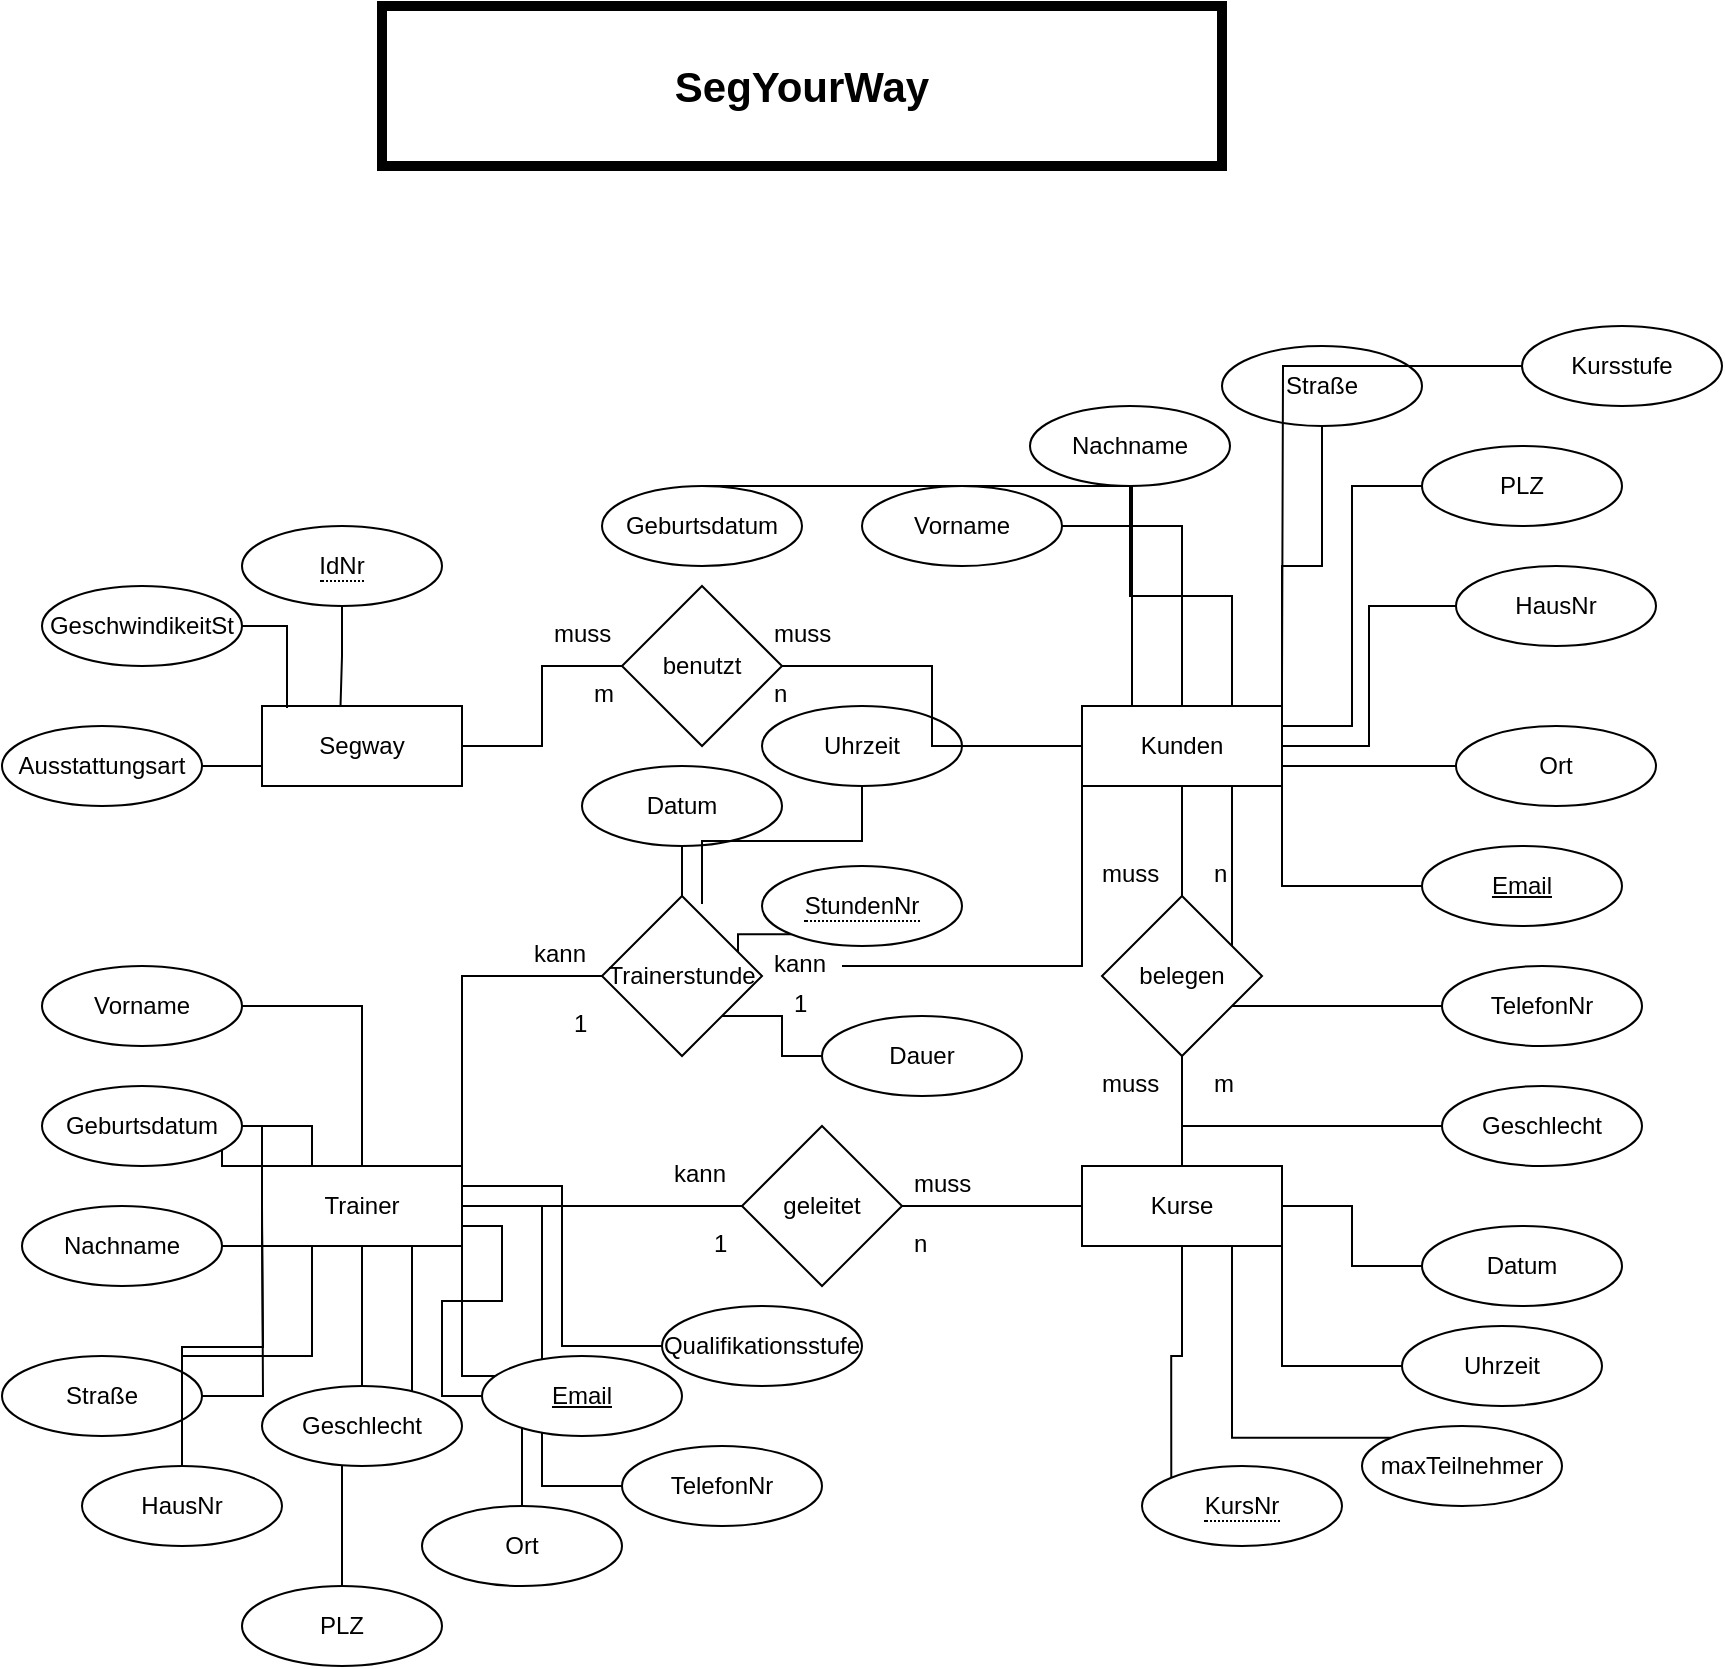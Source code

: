 <mxfile version="16.6.1" type="github">
  <diagram id="xa9sk0alCmfFrsAKKkX3" name="Page-1">
    <mxGraphModel dx="889" dy="608" grid="1" gridSize="10" guides="1" tooltips="1" connect="1" arrows="1" fold="1" page="1" pageScale="1" pageWidth="827" pageHeight="1169" math="0" shadow="0">
      <root>
        <mxCell id="0" />
        <mxCell id="1" parent="0" />
        <mxCell id="jfP-JsLQYHJmiWU-nPho-25" style="edgeStyle=orthogonalEdgeStyle;rounded=0;orthogonalLoop=1;jettySize=auto;html=1;entryX=0.5;entryY=0;entryDx=0;entryDy=0;endArrow=none;endFill=0;" parent="1" source="jfP-JsLQYHJmiWU-nPho-1" target="jfP-JsLQYHJmiWU-nPho-4" edge="1">
          <mxGeometry relative="1" as="geometry" />
        </mxCell>
        <mxCell id="jfP-JsLQYHJmiWU-nPho-1" value="Vorname" style="ellipse;whiteSpace=wrap;html=1;align=center;" parent="1" vertex="1">
          <mxGeometry x="860" y="300" width="100" height="40" as="geometry" />
        </mxCell>
        <mxCell id="jfP-JsLQYHJmiWU-nPho-88" style="edgeStyle=orthogonalEdgeStyle;rounded=0;orthogonalLoop=1;jettySize=auto;html=1;exitX=0.5;exitY=1;exitDx=0;exitDy=0;entryX=0.392;entryY=0.049;entryDx=0;entryDy=0;entryPerimeter=0;endArrow=none;endFill=0;" parent="1" source="jfP-JsLQYHJmiWU-nPho-2" target="jfP-JsLQYHJmiWU-nPho-3" edge="1">
          <mxGeometry relative="1" as="geometry" />
        </mxCell>
        <mxCell id="jfP-JsLQYHJmiWU-nPho-2" value="&lt;span style=&quot;border-bottom: 1px dotted&quot;&gt;IdNr&lt;/span&gt;" style="ellipse;whiteSpace=wrap;html=1;align=center;" parent="1" vertex="1">
          <mxGeometry x="550" y="320" width="100" height="40" as="geometry" />
        </mxCell>
        <mxCell id="V0lOJY2KnBOgqQhSuJOt-18" value="" style="edgeStyle=orthogonalEdgeStyle;rounded=0;orthogonalLoop=1;jettySize=auto;html=1;endArrow=none;endFill=0;" edge="1" parent="1" source="jfP-JsLQYHJmiWU-nPho-3" target="V0lOJY2KnBOgqQhSuJOt-17">
          <mxGeometry relative="1" as="geometry" />
        </mxCell>
        <mxCell id="jfP-JsLQYHJmiWU-nPho-3" value="Segway" style="whiteSpace=wrap;html=1;align=center;" parent="1" vertex="1">
          <mxGeometry x="560" y="410" width="100" height="40" as="geometry" />
        </mxCell>
        <mxCell id="jfP-JsLQYHJmiWU-nPho-100" value="" style="edgeStyle=orthogonalEdgeStyle;rounded=0;orthogonalLoop=1;jettySize=auto;html=1;fontSize=21;endArrow=none;endFill=0;" parent="1" source="jfP-JsLQYHJmiWU-nPho-4" target="jfP-JsLQYHJmiWU-nPho-99" edge="1">
          <mxGeometry relative="1" as="geometry" />
        </mxCell>
        <mxCell id="jfP-JsLQYHJmiWU-nPho-4" value="Kunden" style="whiteSpace=wrap;html=1;align=center;" parent="1" vertex="1">
          <mxGeometry x="970" y="410" width="100" height="40" as="geometry" />
        </mxCell>
        <mxCell id="jfP-JsLQYHJmiWU-nPho-78" value="" style="edgeStyle=orthogonalEdgeStyle;rounded=0;orthogonalLoop=1;jettySize=auto;html=1;endArrow=none;endFill=0;" parent="1" source="jfP-JsLQYHJmiWU-nPho-5" target="jfP-JsLQYHJmiWU-nPho-77" edge="1">
          <mxGeometry relative="1" as="geometry" />
        </mxCell>
        <mxCell id="jfP-JsLQYHJmiWU-nPho-95" value="" style="edgeStyle=orthogonalEdgeStyle;rounded=0;orthogonalLoop=1;jettySize=auto;html=1;fontSize=21;endArrow=none;endFill=0;" parent="1" source="jfP-JsLQYHJmiWU-nPho-5" target="jfP-JsLQYHJmiWU-nPho-94" edge="1">
          <mxGeometry relative="1" as="geometry">
            <Array as="points">
              <mxPoint x="660" y="545" />
            </Array>
          </mxGeometry>
        </mxCell>
        <mxCell id="jfP-JsLQYHJmiWU-nPho-5" value="Trainer" style="whiteSpace=wrap;html=1;align=center;" parent="1" vertex="1">
          <mxGeometry x="560" y="640" width="100" height="40" as="geometry" />
        </mxCell>
        <mxCell id="jfP-JsLQYHJmiWU-nPho-6" value="Kurse" style="whiteSpace=wrap;html=1;align=center;" parent="1" vertex="1">
          <mxGeometry x="970" y="640" width="100" height="40" as="geometry" />
        </mxCell>
        <mxCell id="jfP-JsLQYHJmiWU-nPho-26" style="edgeStyle=orthogonalEdgeStyle;rounded=0;orthogonalLoop=1;jettySize=auto;html=1;entryX=0.75;entryY=0;entryDx=0;entryDy=0;endArrow=none;endFill=0;" parent="1" source="jfP-JsLQYHJmiWU-nPho-11" target="jfP-JsLQYHJmiWU-nPho-4" edge="1">
          <mxGeometry relative="1" as="geometry" />
        </mxCell>
        <mxCell id="jfP-JsLQYHJmiWU-nPho-11" value="Nachname" style="ellipse;whiteSpace=wrap;html=1;align=center;" parent="1" vertex="1">
          <mxGeometry x="944" y="260" width="100" height="40" as="geometry" />
        </mxCell>
        <mxCell id="jfP-JsLQYHJmiWU-nPho-27" style="edgeStyle=orthogonalEdgeStyle;rounded=0;orthogonalLoop=1;jettySize=auto;html=1;entryX=1;entryY=0;entryDx=0;entryDy=0;endArrow=none;endFill=0;" parent="1" source="jfP-JsLQYHJmiWU-nPho-12" target="jfP-JsLQYHJmiWU-nPho-4" edge="1">
          <mxGeometry relative="1" as="geometry" />
        </mxCell>
        <mxCell id="jfP-JsLQYHJmiWU-nPho-12" value="Straße" style="ellipse;whiteSpace=wrap;html=1;align=center;" parent="1" vertex="1">
          <mxGeometry x="1040" y="230" width="100" height="40" as="geometry" />
        </mxCell>
        <mxCell id="jfP-JsLQYHJmiWU-nPho-28" style="edgeStyle=orthogonalEdgeStyle;rounded=0;orthogonalLoop=1;jettySize=auto;html=1;entryX=1;entryY=0.25;entryDx=0;entryDy=0;endArrow=none;endFill=0;" parent="1" source="jfP-JsLQYHJmiWU-nPho-13" target="jfP-JsLQYHJmiWU-nPho-4" edge="1">
          <mxGeometry relative="1" as="geometry" />
        </mxCell>
        <mxCell id="jfP-JsLQYHJmiWU-nPho-13" value="PLZ" style="ellipse;whiteSpace=wrap;html=1;align=center;" parent="1" vertex="1">
          <mxGeometry x="1140" y="280" width="100" height="40" as="geometry" />
        </mxCell>
        <mxCell id="jfP-JsLQYHJmiWU-nPho-29" style="edgeStyle=orthogonalEdgeStyle;rounded=0;orthogonalLoop=1;jettySize=auto;html=1;entryX=1;entryY=0.5;entryDx=0;entryDy=0;endArrow=none;endFill=0;" parent="1" source="jfP-JsLQYHJmiWU-nPho-14" target="jfP-JsLQYHJmiWU-nPho-4" edge="1">
          <mxGeometry relative="1" as="geometry" />
        </mxCell>
        <mxCell id="jfP-JsLQYHJmiWU-nPho-14" value="HausNr" style="ellipse;whiteSpace=wrap;html=1;align=center;" parent="1" vertex="1">
          <mxGeometry x="1157" y="340" width="100" height="40" as="geometry" />
        </mxCell>
        <mxCell id="jfP-JsLQYHJmiWU-nPho-32" style="edgeStyle=orthogonalEdgeStyle;rounded=0;orthogonalLoop=1;jettySize=auto;html=1;entryX=1;entryY=0.75;entryDx=0;entryDy=0;endArrow=none;endFill=0;" parent="1" source="jfP-JsLQYHJmiWU-nPho-15" target="jfP-JsLQYHJmiWU-nPho-4" edge="1">
          <mxGeometry relative="1" as="geometry" />
        </mxCell>
        <mxCell id="jfP-JsLQYHJmiWU-nPho-15" value="Ort" style="ellipse;whiteSpace=wrap;html=1;align=center;" parent="1" vertex="1">
          <mxGeometry x="1157" y="420" width="100" height="40" as="geometry" />
        </mxCell>
        <mxCell id="jfP-JsLQYHJmiWU-nPho-24" style="edgeStyle=orthogonalEdgeStyle;rounded=0;orthogonalLoop=1;jettySize=auto;html=1;entryX=0.25;entryY=0;entryDx=0;entryDy=0;endArrow=none;endFill=0;" parent="1" source="jfP-JsLQYHJmiWU-nPho-16" target="jfP-JsLQYHJmiWU-nPho-4" edge="1">
          <mxGeometry relative="1" as="geometry">
            <Array as="points">
              <mxPoint x="995" y="300" />
            </Array>
          </mxGeometry>
        </mxCell>
        <mxCell id="jfP-JsLQYHJmiWU-nPho-16" value="Geburtsdatum" style="ellipse;whiteSpace=wrap;html=1;align=center;" parent="1" vertex="1">
          <mxGeometry x="730" y="300" width="100" height="40" as="geometry" />
        </mxCell>
        <mxCell id="jfP-JsLQYHJmiWU-nPho-35" style="edgeStyle=orthogonalEdgeStyle;rounded=0;orthogonalLoop=1;jettySize=auto;html=1;entryX=0.5;entryY=1;entryDx=0;entryDy=0;endArrow=none;endFill=0;startArrow=none;" parent="1" source="jfP-JsLQYHJmiWU-nPho-99" target="jfP-JsLQYHJmiWU-nPho-4" edge="1">
          <mxGeometry relative="1" as="geometry" />
        </mxCell>
        <mxCell id="jfP-JsLQYHJmiWU-nPho-17" value="Geschlecht" style="ellipse;whiteSpace=wrap;html=1;align=center;" parent="1" vertex="1">
          <mxGeometry x="1150" y="600" width="100" height="40" as="geometry" />
        </mxCell>
        <mxCell id="jfP-JsLQYHJmiWU-nPho-34" style="edgeStyle=orthogonalEdgeStyle;rounded=0;orthogonalLoop=1;jettySize=auto;html=1;entryX=0.75;entryY=1;entryDx=0;entryDy=0;endArrow=none;endFill=0;" parent="1" source="jfP-JsLQYHJmiWU-nPho-18" target="jfP-JsLQYHJmiWU-nPho-4" edge="1">
          <mxGeometry relative="1" as="geometry" />
        </mxCell>
        <mxCell id="jfP-JsLQYHJmiWU-nPho-18" value="TelefonNr" style="ellipse;whiteSpace=wrap;html=1;align=center;" parent="1" vertex="1">
          <mxGeometry x="1150" y="540" width="100" height="40" as="geometry" />
        </mxCell>
        <mxCell id="jfP-JsLQYHJmiWU-nPho-33" style="edgeStyle=orthogonalEdgeStyle;rounded=0;orthogonalLoop=1;jettySize=auto;html=1;entryX=1;entryY=1;entryDx=0;entryDy=0;endArrow=none;endFill=0;" parent="1" source="jfP-JsLQYHJmiWU-nPho-19" target="jfP-JsLQYHJmiWU-nPho-4" edge="1">
          <mxGeometry relative="1" as="geometry" />
        </mxCell>
        <mxCell id="jfP-JsLQYHJmiWU-nPho-19" value="Email" style="ellipse;whiteSpace=wrap;html=1;align=center;fontStyle=4" parent="1" vertex="1">
          <mxGeometry x="1140" y="480" width="100" height="40" as="geometry" />
        </mxCell>
        <mxCell id="jfP-JsLQYHJmiWU-nPho-57" style="edgeStyle=orthogonalEdgeStyle;rounded=0;orthogonalLoop=1;jettySize=auto;html=1;endArrow=none;endFill=0;" parent="1" source="jfP-JsLQYHJmiWU-nPho-37" target="jfP-JsLQYHJmiWU-nPho-5" edge="1">
          <mxGeometry relative="1" as="geometry" />
        </mxCell>
        <mxCell id="jfP-JsLQYHJmiWU-nPho-37" value="Vorname" style="ellipse;whiteSpace=wrap;html=1;align=center;" parent="1" vertex="1">
          <mxGeometry x="450" y="540" width="100" height="40" as="geometry" />
        </mxCell>
        <mxCell id="jfP-JsLQYHJmiWU-nPho-59" style="edgeStyle=orthogonalEdgeStyle;rounded=0;orthogonalLoop=1;jettySize=auto;html=1;entryX=0;entryY=0;entryDx=0;entryDy=0;endArrow=none;endFill=0;" parent="1" source="jfP-JsLQYHJmiWU-nPho-39" target="jfP-JsLQYHJmiWU-nPho-5" edge="1">
          <mxGeometry relative="1" as="geometry" />
        </mxCell>
        <mxCell id="jfP-JsLQYHJmiWU-nPho-39" value="Nachname" style="ellipse;whiteSpace=wrap;html=1;align=center;" parent="1" vertex="1">
          <mxGeometry x="440" y="660" width="100" height="40" as="geometry" />
        </mxCell>
        <mxCell id="jfP-JsLQYHJmiWU-nPho-60" style="edgeStyle=orthogonalEdgeStyle;rounded=0;orthogonalLoop=1;jettySize=auto;html=1;endArrow=none;endFill=0;" parent="1" source="jfP-JsLQYHJmiWU-nPho-41" edge="1">
          <mxGeometry relative="1" as="geometry">
            <mxPoint x="560.0" y="660.0" as="targetPoint" />
          </mxGeometry>
        </mxCell>
        <mxCell id="jfP-JsLQYHJmiWU-nPho-41" value="Straße" style="ellipse;whiteSpace=wrap;html=1;align=center;" parent="1" vertex="1">
          <mxGeometry x="430" y="735" width="100" height="40" as="geometry" />
        </mxCell>
        <mxCell id="jfP-JsLQYHJmiWU-nPho-64" style="edgeStyle=orthogonalEdgeStyle;rounded=0;orthogonalLoop=1;jettySize=auto;html=1;entryX=0.75;entryY=1;entryDx=0;entryDy=0;endArrow=none;endFill=0;" parent="1" source="jfP-JsLQYHJmiWU-nPho-43" target="jfP-JsLQYHJmiWU-nPho-5" edge="1">
          <mxGeometry relative="1" as="geometry" />
        </mxCell>
        <mxCell id="jfP-JsLQYHJmiWU-nPho-43" value="PLZ" style="ellipse;whiteSpace=wrap;html=1;align=center;" parent="1" vertex="1">
          <mxGeometry x="550" y="850" width="100" height="40" as="geometry" />
        </mxCell>
        <mxCell id="jfP-JsLQYHJmiWU-nPho-61" style="edgeStyle=orthogonalEdgeStyle;rounded=0;orthogonalLoop=1;jettySize=auto;html=1;endArrow=none;endFill=0;" parent="1" source="jfP-JsLQYHJmiWU-nPho-45" edge="1">
          <mxGeometry relative="1" as="geometry">
            <mxPoint x="560.0" y="670.0" as="targetPoint" />
          </mxGeometry>
        </mxCell>
        <mxCell id="jfP-JsLQYHJmiWU-nPho-62" style="edgeStyle=orthogonalEdgeStyle;rounded=0;orthogonalLoop=1;jettySize=auto;html=1;entryX=0.25;entryY=1;entryDx=0;entryDy=0;endArrow=none;endFill=0;" parent="1" source="jfP-JsLQYHJmiWU-nPho-45" target="jfP-JsLQYHJmiWU-nPho-5" edge="1">
          <mxGeometry relative="1" as="geometry" />
        </mxCell>
        <mxCell id="jfP-JsLQYHJmiWU-nPho-45" value="HausNr" style="ellipse;whiteSpace=wrap;html=1;align=center;" parent="1" vertex="1">
          <mxGeometry x="470" y="790" width="100" height="40" as="geometry" />
        </mxCell>
        <mxCell id="jfP-JsLQYHJmiWU-nPho-65" style="edgeStyle=orthogonalEdgeStyle;rounded=0;orthogonalLoop=1;jettySize=auto;html=1;entryX=1;entryY=1;entryDx=0;entryDy=0;endArrow=none;endFill=0;" parent="1" source="jfP-JsLQYHJmiWU-nPho-47" target="jfP-JsLQYHJmiWU-nPho-5" edge="1">
          <mxGeometry relative="1" as="geometry" />
        </mxCell>
        <mxCell id="jfP-JsLQYHJmiWU-nPho-47" value="Ort" style="ellipse;whiteSpace=wrap;html=1;align=center;" parent="1" vertex="1">
          <mxGeometry x="640" y="810" width="100" height="40" as="geometry" />
        </mxCell>
        <mxCell id="jfP-JsLQYHJmiWU-nPho-58" style="edgeStyle=orthogonalEdgeStyle;rounded=0;orthogonalLoop=1;jettySize=auto;html=1;entryX=0.25;entryY=0;entryDx=0;entryDy=0;endArrow=none;endFill=0;" parent="1" source="jfP-JsLQYHJmiWU-nPho-49" target="jfP-JsLQYHJmiWU-nPho-5" edge="1">
          <mxGeometry relative="1" as="geometry" />
        </mxCell>
        <mxCell id="jfP-JsLQYHJmiWU-nPho-49" value="Geburtsdatum" style="ellipse;whiteSpace=wrap;html=1;align=center;" parent="1" vertex="1">
          <mxGeometry x="450" y="600" width="100" height="40" as="geometry" />
        </mxCell>
        <mxCell id="jfP-JsLQYHJmiWU-nPho-63" style="edgeStyle=orthogonalEdgeStyle;rounded=0;orthogonalLoop=1;jettySize=auto;html=1;entryX=0.5;entryY=1;entryDx=0;entryDy=0;endArrow=none;endFill=0;" parent="1" source="jfP-JsLQYHJmiWU-nPho-51" target="jfP-JsLQYHJmiWU-nPho-5" edge="1">
          <mxGeometry relative="1" as="geometry" />
        </mxCell>
        <mxCell id="jfP-JsLQYHJmiWU-nPho-51" value="Geschlecht" style="ellipse;whiteSpace=wrap;html=1;align=center;" parent="1" vertex="1">
          <mxGeometry x="560" y="750" width="100" height="40" as="geometry" />
        </mxCell>
        <mxCell id="jfP-JsLQYHJmiWU-nPho-67" style="edgeStyle=orthogonalEdgeStyle;rounded=0;orthogonalLoop=1;jettySize=auto;html=1;entryX=1;entryY=0.5;entryDx=0;entryDy=0;endArrow=none;endFill=0;" parent="1" source="jfP-JsLQYHJmiWU-nPho-53" target="jfP-JsLQYHJmiWU-nPho-5" edge="1">
          <mxGeometry relative="1" as="geometry" />
        </mxCell>
        <mxCell id="jfP-JsLQYHJmiWU-nPho-53" value="TelefonNr" style="ellipse;whiteSpace=wrap;html=1;align=center;" parent="1" vertex="1">
          <mxGeometry x="740" y="780" width="100" height="40" as="geometry" />
        </mxCell>
        <mxCell id="jfP-JsLQYHJmiWU-nPho-66" style="edgeStyle=orthogonalEdgeStyle;rounded=0;orthogonalLoop=1;jettySize=auto;html=1;entryX=1;entryY=0.75;entryDx=0;entryDy=0;endArrow=none;endFill=0;" parent="1" source="jfP-JsLQYHJmiWU-nPho-55" target="jfP-JsLQYHJmiWU-nPho-5" edge="1">
          <mxGeometry relative="1" as="geometry" />
        </mxCell>
        <mxCell id="jfP-JsLQYHJmiWU-nPho-55" value="Email" style="ellipse;whiteSpace=wrap;html=1;align=center;fontStyle=4" parent="1" vertex="1">
          <mxGeometry x="670" y="735" width="100" height="40" as="geometry" />
        </mxCell>
        <mxCell id="jfP-JsLQYHJmiWU-nPho-70" style="edgeStyle=orthogonalEdgeStyle;rounded=0;orthogonalLoop=1;jettySize=auto;html=1;entryX=1;entryY=0.25;entryDx=0;entryDy=0;endArrow=none;endFill=0;" parent="1" source="jfP-JsLQYHJmiWU-nPho-68" target="jfP-JsLQYHJmiWU-nPho-5" edge="1">
          <mxGeometry relative="1" as="geometry" />
        </mxCell>
        <mxCell id="jfP-JsLQYHJmiWU-nPho-68" value="Qualifikationsstufe" style="ellipse;whiteSpace=wrap;html=1;align=center;" parent="1" vertex="1">
          <mxGeometry x="760" y="710" width="100" height="40" as="geometry" />
        </mxCell>
        <mxCell id="jfP-JsLQYHJmiWU-nPho-73" style="edgeStyle=orthogonalEdgeStyle;rounded=0;orthogonalLoop=1;jettySize=auto;html=1;endArrow=none;endFill=0;" parent="1" source="jfP-JsLQYHJmiWU-nPho-72" edge="1">
          <mxGeometry relative="1" as="geometry">
            <mxPoint x="1070.0" y="400" as="targetPoint" />
          </mxGeometry>
        </mxCell>
        <mxCell id="jfP-JsLQYHJmiWU-nPho-72" value="Kursstufe" style="ellipse;whiteSpace=wrap;html=1;align=center;" parent="1" vertex="1">
          <mxGeometry x="1190" y="220" width="100" height="40" as="geometry" />
        </mxCell>
        <mxCell id="jfP-JsLQYHJmiWU-nPho-89" style="edgeStyle=orthogonalEdgeStyle;rounded=0;orthogonalLoop=1;jettySize=auto;html=1;exitX=1;exitY=0.5;exitDx=0;exitDy=0;entryX=0.125;entryY=0.025;entryDx=0;entryDy=0;entryPerimeter=0;endArrow=none;endFill=0;" parent="1" source="jfP-JsLQYHJmiWU-nPho-74" target="jfP-JsLQYHJmiWU-nPho-3" edge="1">
          <mxGeometry relative="1" as="geometry" />
        </mxCell>
        <mxCell id="jfP-JsLQYHJmiWU-nPho-74" value="GeschwindikeitSt" style="ellipse;whiteSpace=wrap;html=1;align=center;" parent="1" vertex="1">
          <mxGeometry x="450" y="350" width="100" height="40" as="geometry" />
        </mxCell>
        <mxCell id="jfP-JsLQYHJmiWU-nPho-90" style="edgeStyle=orthogonalEdgeStyle;rounded=0;orthogonalLoop=1;jettySize=auto;html=1;exitX=1;exitY=0.5;exitDx=0;exitDy=0;entryX=0;entryY=0.5;entryDx=0;entryDy=0;endArrow=none;endFill=0;" parent="1" source="jfP-JsLQYHJmiWU-nPho-75" target="jfP-JsLQYHJmiWU-nPho-3" edge="1">
          <mxGeometry relative="1" as="geometry" />
        </mxCell>
        <mxCell id="jfP-JsLQYHJmiWU-nPho-75" value="Ausstattungsart" style="ellipse;whiteSpace=wrap;html=1;align=center;" parent="1" vertex="1">
          <mxGeometry x="430" y="420" width="100" height="40" as="geometry" />
        </mxCell>
        <mxCell id="jfP-JsLQYHJmiWU-nPho-79" style="edgeStyle=orthogonalEdgeStyle;rounded=0;orthogonalLoop=1;jettySize=auto;html=1;entryX=0;entryY=0.5;entryDx=0;entryDy=0;endArrow=none;endFill=0;" parent="1" source="jfP-JsLQYHJmiWU-nPho-77" target="jfP-JsLQYHJmiWU-nPho-6" edge="1">
          <mxGeometry relative="1" as="geometry" />
        </mxCell>
        <mxCell id="jfP-JsLQYHJmiWU-nPho-77" value="geleitet" style="rhombus;whiteSpace=wrap;html=1;" parent="1" vertex="1">
          <mxGeometry x="800" y="620" width="80" height="80" as="geometry" />
        </mxCell>
        <mxCell id="jfP-JsLQYHJmiWU-nPho-84" style="edgeStyle=orthogonalEdgeStyle;rounded=0;orthogonalLoop=1;jettySize=auto;html=1;exitX=0;exitY=0.5;exitDx=0;exitDy=0;entryX=1;entryY=0.5;entryDx=0;entryDy=0;endArrow=none;endFill=0;" parent="1" source="jfP-JsLQYHJmiWU-nPho-80" target="jfP-JsLQYHJmiWU-nPho-6" edge="1">
          <mxGeometry relative="1" as="geometry" />
        </mxCell>
        <mxCell id="jfP-JsLQYHJmiWU-nPho-80" value="Datum" style="ellipse;whiteSpace=wrap;html=1;align=center;" parent="1" vertex="1">
          <mxGeometry x="1140" y="670" width="100" height="40" as="geometry" />
        </mxCell>
        <mxCell id="jfP-JsLQYHJmiWU-nPho-87" style="edgeStyle=orthogonalEdgeStyle;rounded=0;orthogonalLoop=1;jettySize=auto;html=1;exitX=0;exitY=0;exitDx=0;exitDy=0;entryX=0.5;entryY=1;entryDx=0;entryDy=0;endArrow=none;endFill=0;" parent="1" source="jfP-JsLQYHJmiWU-nPho-81" target="jfP-JsLQYHJmiWU-nPho-6" edge="1">
          <mxGeometry relative="1" as="geometry" />
        </mxCell>
        <mxCell id="jfP-JsLQYHJmiWU-nPho-81" value="&lt;span style=&quot;border-bottom: 1px dotted&quot;&gt;KursNr&lt;/span&gt;" style="ellipse;whiteSpace=wrap;html=1;align=center;" parent="1" vertex="1">
          <mxGeometry x="1000" y="790" width="100" height="40" as="geometry" />
        </mxCell>
        <mxCell id="jfP-JsLQYHJmiWU-nPho-85" style="edgeStyle=orthogonalEdgeStyle;rounded=0;orthogonalLoop=1;jettySize=auto;html=1;exitX=0;exitY=0.5;exitDx=0;exitDy=0;entryX=1;entryY=1;entryDx=0;entryDy=0;endArrow=none;endFill=0;" parent="1" source="jfP-JsLQYHJmiWU-nPho-82" target="jfP-JsLQYHJmiWU-nPho-6" edge="1">
          <mxGeometry relative="1" as="geometry" />
        </mxCell>
        <mxCell id="jfP-JsLQYHJmiWU-nPho-82" value="Uhrzeit" style="ellipse;whiteSpace=wrap;html=1;align=center;" parent="1" vertex="1">
          <mxGeometry x="1130" y="720" width="100" height="40" as="geometry" />
        </mxCell>
        <mxCell id="jfP-JsLQYHJmiWU-nPho-86" style="edgeStyle=orthogonalEdgeStyle;rounded=0;orthogonalLoop=1;jettySize=auto;html=1;exitX=0;exitY=0;exitDx=0;exitDy=0;entryX=0.75;entryY=1;entryDx=0;entryDy=0;endArrow=none;endFill=0;" parent="1" source="jfP-JsLQYHJmiWU-nPho-83" target="jfP-JsLQYHJmiWU-nPho-6" edge="1">
          <mxGeometry relative="1" as="geometry" />
        </mxCell>
        <mxCell id="jfP-JsLQYHJmiWU-nPho-83" value="maxTeilnehmer" style="ellipse;whiteSpace=wrap;html=1;align=center;" parent="1" vertex="1">
          <mxGeometry x="1110" y="770" width="100" height="40" as="geometry" />
        </mxCell>
        <mxCell id="jfP-JsLQYHJmiWU-nPho-91" value="1" style="text;strokeColor=none;fillColor=none;spacingLeft=4;spacingRight=4;overflow=hidden;rotatable=0;points=[[0,0.5],[1,0.5]];portConstraint=eastwest;fontSize=12;" parent="1" vertex="1">
          <mxGeometry x="780" y="665" width="40" height="30" as="geometry" />
        </mxCell>
        <mxCell id="jfP-JsLQYHJmiWU-nPho-92" value="n" style="text;strokeColor=none;fillColor=none;spacingLeft=4;spacingRight=4;overflow=hidden;rotatable=0;points=[[0,0.5],[1,0.5]];portConstraint=eastwest;fontSize=12;" parent="1" vertex="1">
          <mxGeometry x="880" y="665" width="40" height="30" as="geometry" />
        </mxCell>
        <mxCell id="jfP-JsLQYHJmiWU-nPho-93" value="&lt;b&gt;&lt;font style=&quot;font-size: 21px&quot;&gt;SegYourWay&lt;/font&gt;&lt;/b&gt;" style="rounded=0;whiteSpace=wrap;html=1;strokeWidth=5;" parent="1" vertex="1">
          <mxGeometry x="620" y="60" width="420" height="80" as="geometry" />
        </mxCell>
        <mxCell id="jfP-JsLQYHJmiWU-nPho-96" style="edgeStyle=orthogonalEdgeStyle;rounded=0;orthogonalLoop=1;jettySize=auto;html=1;entryX=0;entryY=1;entryDx=0;entryDy=0;fontSize=21;endArrow=none;endFill=0;startArrow=none;" parent="1" source="V0lOJY2KnBOgqQhSuJOt-15" target="jfP-JsLQYHJmiWU-nPho-4" edge="1">
          <mxGeometry relative="1" as="geometry" />
        </mxCell>
        <mxCell id="jfP-JsLQYHJmiWU-nPho-94" value="Trainerstunde" style="rhombus;whiteSpace=wrap;html=1;" parent="1" vertex="1">
          <mxGeometry x="730" y="505" width="80" height="80" as="geometry" />
        </mxCell>
        <mxCell id="jfP-JsLQYHJmiWU-nPho-101" style="edgeStyle=orthogonalEdgeStyle;rounded=0;orthogonalLoop=1;jettySize=auto;html=1;fontSize=21;endArrow=none;endFill=0;" parent="1" source="jfP-JsLQYHJmiWU-nPho-99" target="jfP-JsLQYHJmiWU-nPho-6" edge="1">
          <mxGeometry relative="1" as="geometry" />
        </mxCell>
        <mxCell id="jfP-JsLQYHJmiWU-nPho-99" value="belegen" style="rhombus;whiteSpace=wrap;html=1;" parent="1" vertex="1">
          <mxGeometry x="980" y="505" width="80" height="80" as="geometry" />
        </mxCell>
        <mxCell id="jfP-JsLQYHJmiWU-nPho-102" value="" style="edgeStyle=orthogonalEdgeStyle;rounded=0;orthogonalLoop=1;jettySize=auto;html=1;entryX=0.5;entryY=1;entryDx=0;entryDy=0;endArrow=none;endFill=0;" parent="1" source="jfP-JsLQYHJmiWU-nPho-17" target="jfP-JsLQYHJmiWU-nPho-99" edge="1">
          <mxGeometry relative="1" as="geometry">
            <mxPoint x="1150.0" y="620.059" as="sourcePoint" />
            <mxPoint x="1020" y="450" as="targetPoint" />
          </mxGeometry>
        </mxCell>
        <mxCell id="jfP-JsLQYHJmiWU-nPho-103" value="n" style="text;strokeColor=none;fillColor=none;spacingLeft=4;spacingRight=4;overflow=hidden;rotatable=0;points=[[0,0.5],[1,0.5]];portConstraint=eastwest;fontSize=12;" parent="1" vertex="1">
          <mxGeometry x="1030" y="480" width="40" height="30" as="geometry" />
        </mxCell>
        <mxCell id="jfP-JsLQYHJmiWU-nPho-104" value="m" style="text;strokeColor=none;fillColor=none;spacingLeft=4;spacingRight=4;overflow=hidden;rotatable=0;points=[[0,0.5],[1,0.5]];portConstraint=eastwest;fontSize=12;" parent="1" vertex="1">
          <mxGeometry x="1030" y="585" width="40" height="30" as="geometry" />
        </mxCell>
        <mxCell id="jfP-JsLQYHJmiWU-nPho-105" value="muss" style="text;strokeColor=none;fillColor=none;spacingLeft=4;spacingRight=4;overflow=hidden;rotatable=0;points=[[0,0.5],[1,0.5]];portConstraint=eastwest;fontSize=12;" parent="1" vertex="1">
          <mxGeometry x="974" y="585" width="40" height="30" as="geometry" />
        </mxCell>
        <mxCell id="jfP-JsLQYHJmiWU-nPho-106" value="muss" style="text;strokeColor=none;fillColor=none;spacingLeft=4;spacingRight=4;overflow=hidden;rotatable=0;points=[[0,0.5],[1,0.5]];portConstraint=eastwest;fontSize=12;" parent="1" vertex="1">
          <mxGeometry x="974" y="480" width="40" height="30" as="geometry" />
        </mxCell>
        <mxCell id="V0lOJY2KnBOgqQhSuJOt-6" value="" style="edgeStyle=orthogonalEdgeStyle;rounded=0;orthogonalLoop=1;jettySize=auto;html=1;endArrow=none;endFill=0;" edge="1" parent="1" source="V0lOJY2KnBOgqQhSuJOt-1" target="jfP-JsLQYHJmiWU-nPho-94">
          <mxGeometry relative="1" as="geometry" />
        </mxCell>
        <mxCell id="V0lOJY2KnBOgqQhSuJOt-1" value="Datum" style="ellipse;whiteSpace=wrap;html=1;align=center;" vertex="1" parent="1">
          <mxGeometry x="720" y="440" width="100" height="40" as="geometry" />
        </mxCell>
        <mxCell id="V0lOJY2KnBOgqQhSuJOt-7" style="edgeStyle=orthogonalEdgeStyle;rounded=0;orthogonalLoop=1;jettySize=auto;html=1;exitX=0.5;exitY=1;exitDx=0;exitDy=0;entryX=0.625;entryY=0.05;entryDx=0;entryDy=0;entryPerimeter=0;endArrow=none;endFill=0;" edge="1" parent="1" source="V0lOJY2KnBOgqQhSuJOt-2" target="jfP-JsLQYHJmiWU-nPho-94">
          <mxGeometry relative="1" as="geometry" />
        </mxCell>
        <mxCell id="V0lOJY2KnBOgqQhSuJOt-2" value="Uhrzeit" style="ellipse;whiteSpace=wrap;html=1;align=center;" vertex="1" parent="1">
          <mxGeometry x="810" y="410" width="100" height="40" as="geometry" />
        </mxCell>
        <mxCell id="V0lOJY2KnBOgqQhSuJOt-9" style="edgeStyle=orthogonalEdgeStyle;rounded=0;orthogonalLoop=1;jettySize=auto;html=1;exitX=0;exitY=0.5;exitDx=0;exitDy=0;entryX=1;entryY=1;entryDx=0;entryDy=0;endArrow=none;endFill=0;" edge="1" parent="1" source="V0lOJY2KnBOgqQhSuJOt-3" target="jfP-JsLQYHJmiWU-nPho-94">
          <mxGeometry relative="1" as="geometry" />
        </mxCell>
        <mxCell id="V0lOJY2KnBOgqQhSuJOt-3" value="Dauer" style="ellipse;whiteSpace=wrap;html=1;align=center;" vertex="1" parent="1">
          <mxGeometry x="840" y="565" width="100" height="40" as="geometry" />
        </mxCell>
        <mxCell id="V0lOJY2KnBOgqQhSuJOt-8" style="edgeStyle=orthogonalEdgeStyle;rounded=0;orthogonalLoop=1;jettySize=auto;html=1;exitX=0;exitY=1;exitDx=0;exitDy=0;entryX=0.85;entryY=0.35;entryDx=0;entryDy=0;entryPerimeter=0;endArrow=none;endFill=0;" edge="1" parent="1" source="V0lOJY2KnBOgqQhSuJOt-5" target="jfP-JsLQYHJmiWU-nPho-94">
          <mxGeometry relative="1" as="geometry" />
        </mxCell>
        <mxCell id="V0lOJY2KnBOgqQhSuJOt-5" value="&lt;span style=&quot;border-bottom: 1px dotted&quot;&gt;StundenNr&lt;/span&gt;" style="ellipse;whiteSpace=wrap;html=1;align=center;" vertex="1" parent="1">
          <mxGeometry x="810" y="490" width="100" height="40" as="geometry" />
        </mxCell>
        <mxCell id="V0lOJY2KnBOgqQhSuJOt-10" value="1" style="text;strokeColor=none;fillColor=none;spacingLeft=4;spacingRight=4;overflow=hidden;rotatable=0;points=[[0,0.5],[1,0.5]];portConstraint=eastwest;fontSize=12;" vertex="1" parent="1">
          <mxGeometry x="710" y="555" width="40" height="30" as="geometry" />
        </mxCell>
        <mxCell id="V0lOJY2KnBOgqQhSuJOt-11" value="1" style="text;strokeColor=none;fillColor=none;spacingLeft=4;spacingRight=4;overflow=hidden;rotatable=0;points=[[0,0.5],[1,0.5]];portConstraint=eastwest;fontSize=12;" vertex="1" parent="1">
          <mxGeometry x="820" y="545" width="40" height="30" as="geometry" />
        </mxCell>
        <mxCell id="V0lOJY2KnBOgqQhSuJOt-12" value="muss" style="text;strokeColor=none;fillColor=none;spacingLeft=4;spacingRight=4;overflow=hidden;rotatable=0;points=[[0,0.5],[1,0.5]];portConstraint=eastwest;fontSize=12;" vertex="1" parent="1">
          <mxGeometry x="880" y="635" width="40" height="30" as="geometry" />
        </mxCell>
        <mxCell id="V0lOJY2KnBOgqQhSuJOt-13" value="kann" style="text;strokeColor=none;fillColor=none;spacingLeft=4;spacingRight=4;overflow=hidden;rotatable=0;points=[[0,0.5],[1,0.5]];portConstraint=eastwest;fontSize=12;" vertex="1" parent="1">
          <mxGeometry x="760" y="630" width="40" height="30" as="geometry" />
        </mxCell>
        <mxCell id="V0lOJY2KnBOgqQhSuJOt-14" value="kann" style="text;strokeColor=none;fillColor=none;spacingLeft=4;spacingRight=4;overflow=hidden;rotatable=0;points=[[0,0.5],[1,0.5]];portConstraint=eastwest;fontSize=12;" vertex="1" parent="1">
          <mxGeometry x="690" y="520" width="40" height="30" as="geometry" />
        </mxCell>
        <mxCell id="V0lOJY2KnBOgqQhSuJOt-15" value="kann" style="text;strokeColor=none;fillColor=none;spacingLeft=4;spacingRight=4;overflow=hidden;rotatable=0;points=[[0,0.5],[1,0.5]];portConstraint=eastwest;fontSize=12;" vertex="1" parent="1">
          <mxGeometry x="810" y="525" width="40" height="30" as="geometry" />
        </mxCell>
        <mxCell id="V0lOJY2KnBOgqQhSuJOt-19" style="edgeStyle=orthogonalEdgeStyle;rounded=0;orthogonalLoop=1;jettySize=auto;html=1;entryX=0;entryY=0.5;entryDx=0;entryDy=0;endArrow=none;endFill=0;" edge="1" parent="1" source="V0lOJY2KnBOgqQhSuJOt-17" target="jfP-JsLQYHJmiWU-nPho-4">
          <mxGeometry relative="1" as="geometry" />
        </mxCell>
        <mxCell id="V0lOJY2KnBOgqQhSuJOt-17" value="benutzt" style="rhombus;whiteSpace=wrap;html=1;" vertex="1" parent="1">
          <mxGeometry x="740" y="350" width="80" height="80" as="geometry" />
        </mxCell>
        <mxCell id="V0lOJY2KnBOgqQhSuJOt-20" value="m" style="text;strokeColor=none;fillColor=none;spacingLeft=4;spacingRight=4;overflow=hidden;rotatable=0;points=[[0,0.5],[1,0.5]];portConstraint=eastwest;fontSize=12;" vertex="1" parent="1">
          <mxGeometry x="720" y="390" width="40" height="30" as="geometry" />
        </mxCell>
        <mxCell id="V0lOJY2KnBOgqQhSuJOt-21" value="n" style="text;strokeColor=none;fillColor=none;spacingLeft=4;spacingRight=4;overflow=hidden;rotatable=0;points=[[0,0.5],[1,0.5]];portConstraint=eastwest;fontSize=12;" vertex="1" parent="1">
          <mxGeometry x="810" y="390" width="40" height="30" as="geometry" />
        </mxCell>
        <mxCell id="V0lOJY2KnBOgqQhSuJOt-22" value="muss" style="text;strokeColor=none;fillColor=none;spacingLeft=4;spacingRight=4;overflow=hidden;rotatable=0;points=[[0,0.5],[1,0.5]];portConstraint=eastwest;fontSize=12;" vertex="1" parent="1">
          <mxGeometry x="700" y="360" width="40" height="30" as="geometry" />
        </mxCell>
        <mxCell id="V0lOJY2KnBOgqQhSuJOt-23" value="muss" style="text;strokeColor=none;fillColor=none;spacingLeft=4;spacingRight=4;overflow=hidden;rotatable=0;points=[[0,0.5],[1,0.5]];portConstraint=eastwest;fontSize=12;" vertex="1" parent="1">
          <mxGeometry x="810" y="360" width="40" height="30" as="geometry" />
        </mxCell>
      </root>
    </mxGraphModel>
  </diagram>
</mxfile>
